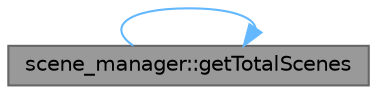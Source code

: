 digraph "scene_manager::getTotalScenes"
{
 // LATEX_PDF_SIZE
  bgcolor="transparent";
  edge [fontname=Helvetica,fontsize=10,labelfontname=Helvetica,labelfontsize=10];
  node [fontname=Helvetica,fontsize=10,shape=box,height=0.2,width=0.4];
  rankdir="LR";
  Node1 [id="Node000001",label="scene_manager::getTotalScenes",height=0.2,width=0.4,color="gray40", fillcolor="grey60", style="filled", fontcolor="black",tooltip="Returns the total number of scenes managed."];
  Node1 -> Node1 [id="edge1_Node000001_Node000001",color="steelblue1",style="solid",tooltip=" "];
}
